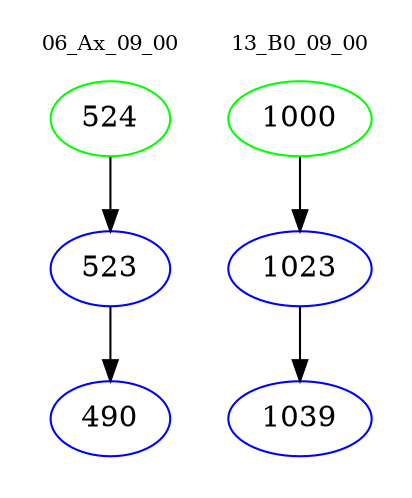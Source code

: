 digraph{
subgraph cluster_0 {
color = white
label = "06_Ax_09_00";
fontsize=10;
T0_524 [label="524", color="green"]
T0_524 -> T0_523 [color="black"]
T0_523 [label="523", color="blue"]
T0_523 -> T0_490 [color="black"]
T0_490 [label="490", color="blue"]
}
subgraph cluster_1 {
color = white
label = "13_B0_09_00";
fontsize=10;
T1_1000 [label="1000", color="green"]
T1_1000 -> T1_1023 [color="black"]
T1_1023 [label="1023", color="blue"]
T1_1023 -> T1_1039 [color="black"]
T1_1039 [label="1039", color="blue"]
}
}
